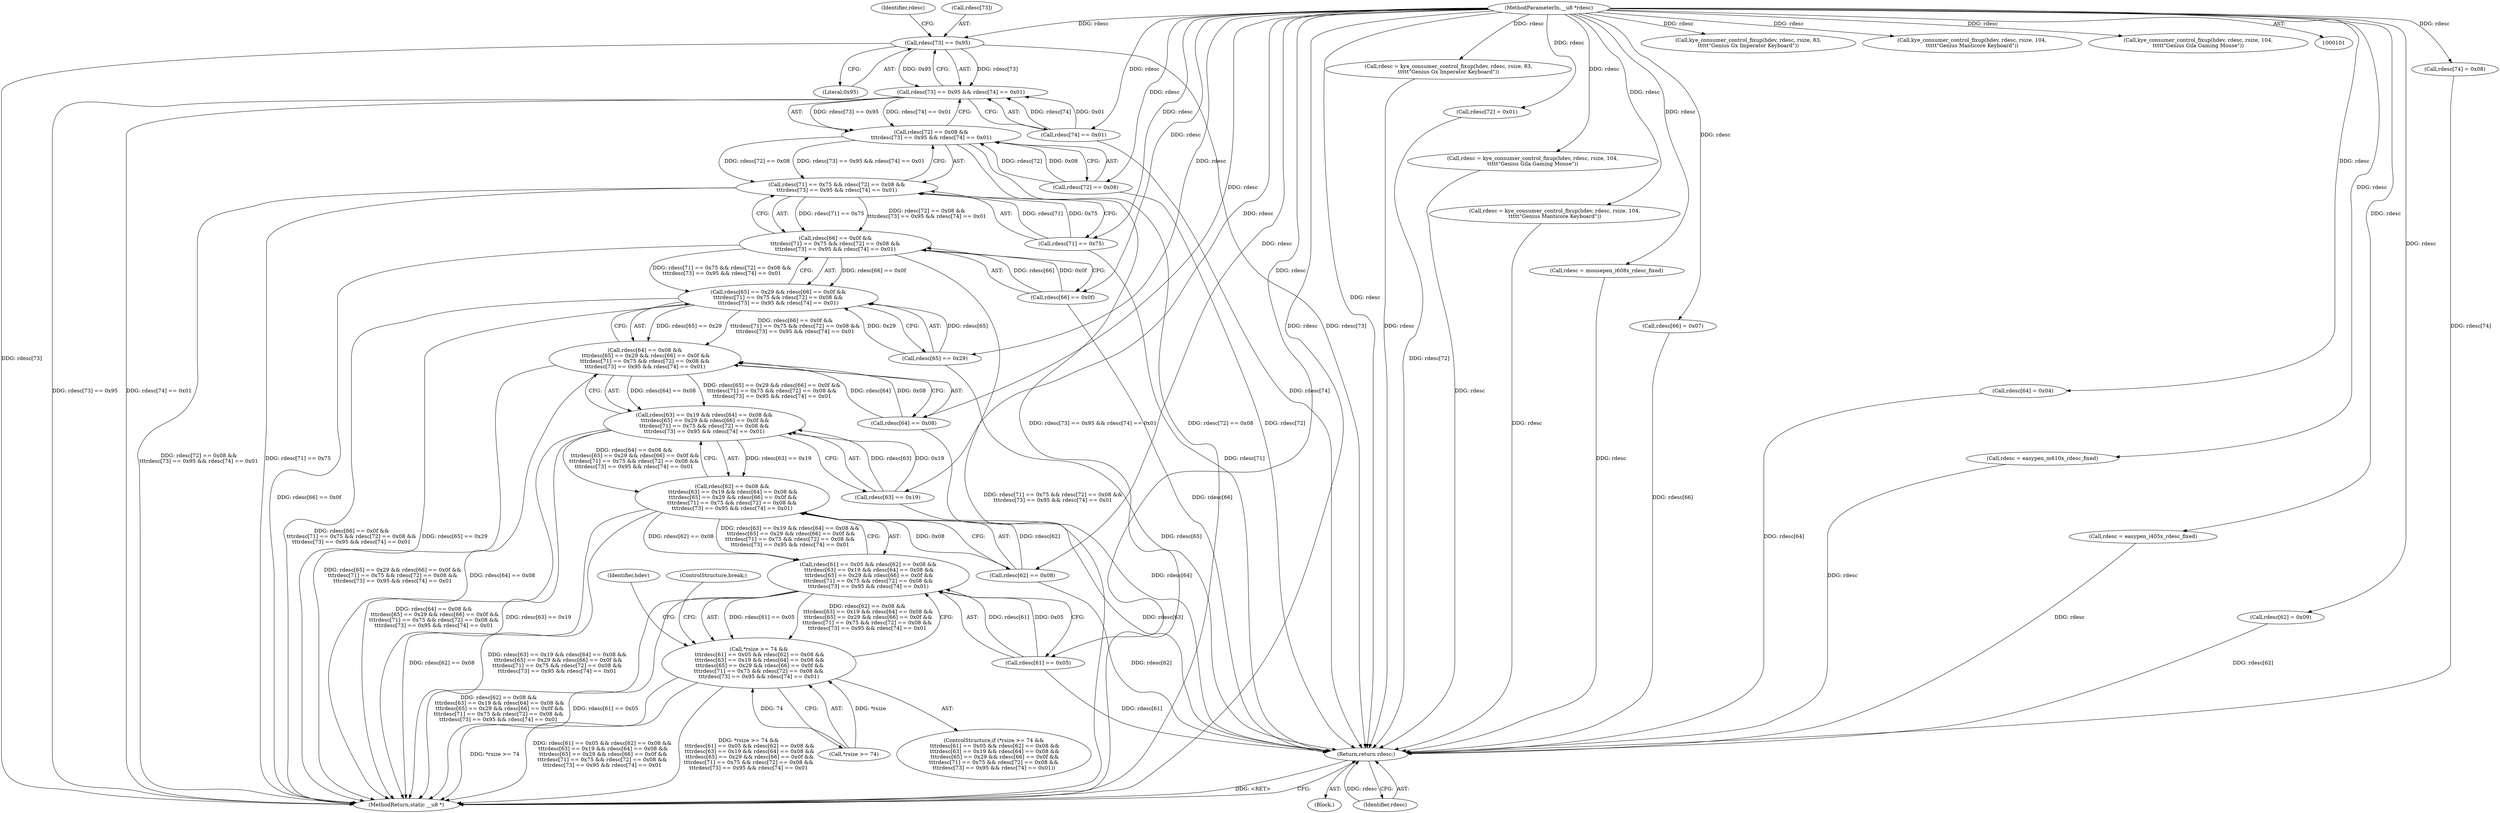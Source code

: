 digraph "0_linux_4ab25786c87eb20857bbb715c3ae34ec8fd6a214_0@pointer" {
"1000167" [label="(Call,rdesc[73] == 0x95)"];
"1000103" [label="(MethodParameterIn,__u8 *rdesc)"];
"1000166" [label="(Call,rdesc[73] == 0x95 && rdesc[74] == 0x01)"];
"1000160" [label="(Call,rdesc[72] == 0x08 &&\n\t\t\trdesc[73] == 0x95 && rdesc[74] == 0x01)"];
"1000154" [label="(Call,rdesc[71] == 0x75 && rdesc[72] == 0x08 &&\n\t\t\trdesc[73] == 0x95 && rdesc[74] == 0x01)"];
"1000148" [label="(Call,rdesc[66] == 0x0f &&\n\t\t\trdesc[71] == 0x75 && rdesc[72] == 0x08 &&\n\t\t\trdesc[73] == 0x95 && rdesc[74] == 0x01)"];
"1000142" [label="(Call,rdesc[65] == 0x29 && rdesc[66] == 0x0f &&\n\t\t\trdesc[71] == 0x75 && rdesc[72] == 0x08 &&\n\t\t\trdesc[73] == 0x95 && rdesc[74] == 0x01)"];
"1000136" [label="(Call,rdesc[64] == 0x08 &&\n \t\t\trdesc[65] == 0x29 && rdesc[66] == 0x0f &&\n\t\t\trdesc[71] == 0x75 && rdesc[72] == 0x08 &&\n\t\t\trdesc[73] == 0x95 && rdesc[74] == 0x01)"];
"1000130" [label="(Call,rdesc[63] == 0x19 && rdesc[64] == 0x08 &&\n \t\t\trdesc[65] == 0x29 && rdesc[66] == 0x0f &&\n\t\t\trdesc[71] == 0x75 && rdesc[72] == 0x08 &&\n\t\t\trdesc[73] == 0x95 && rdesc[74] == 0x01)"];
"1000124" [label="(Call,rdesc[62] == 0x08 &&\n \t\t\trdesc[63] == 0x19 && rdesc[64] == 0x08 &&\n \t\t\trdesc[65] == 0x29 && rdesc[66] == 0x0f &&\n\t\t\trdesc[71] == 0x75 && rdesc[72] == 0x08 &&\n\t\t\trdesc[73] == 0x95 && rdesc[74] == 0x01)"];
"1000118" [label="(Call,rdesc[61] == 0x05 && rdesc[62] == 0x08 &&\n \t\t\trdesc[63] == 0x19 && rdesc[64] == 0x08 &&\n \t\t\trdesc[65] == 0x29 && rdesc[66] == 0x0f &&\n\t\t\trdesc[71] == 0x75 && rdesc[72] == 0x08 &&\n\t\t\trdesc[73] == 0x95 && rdesc[74] == 0x01)"];
"1000113" [label="(Call,*rsize >= 74 &&\n \t\t\trdesc[61] == 0x05 && rdesc[62] == 0x08 &&\n \t\t\trdesc[63] == 0x19 && rdesc[64] == 0x08 &&\n \t\t\trdesc[65] == 0x29 && rdesc[66] == 0x0f &&\n\t\t\trdesc[71] == 0x75 && rdesc[72] == 0x08 &&\n\t\t\trdesc[73] == 0x95 && rdesc[74] == 0x01)"];
"1000285" [label="(Return,return rdesc;)"];
"1000285" [label="(Return,return rdesc;)"];
"1000268" [label="(Call,kye_consumer_control_fixup(hdev, rdesc, rsize, 83,\n\t\t\t\t\t\"Genius Gx Imperator Keyboard\"))"];
"1000130" [label="(Call,rdesc[63] == 0x19 && rdesc[64] == 0x08 &&\n \t\t\trdesc[65] == 0x29 && rdesc[66] == 0x0f &&\n\t\t\trdesc[71] == 0x75 && rdesc[72] == 0x08 &&\n\t\t\trdesc[73] == 0x95 && rdesc[74] == 0x01)"];
"1000206" [label="(ControlStructure,break;)"];
"1000142" [label="(Call,rdesc[65] == 0x29 && rdesc[66] == 0x0f &&\n\t\t\trdesc[71] == 0x75 && rdesc[72] == 0x08 &&\n\t\t\trdesc[73] == 0x95 && rdesc[74] == 0x01)"];
"1000125" [label="(Call,rdesc[62] == 0x08)"];
"1000179" [label="(Identifier,hdev)"];
"1000278" [label="(Call,kye_consumer_control_fixup(hdev, rdesc, rsize, 104,\n\t\t\t\t\t\"Genius Manticore Keyboard\"))"];
"1000114" [label="(Call,*rsize >= 74)"];
"1000136" [label="(Call,rdesc[64] == 0x08 &&\n \t\t\trdesc[65] == 0x29 && rdesc[66] == 0x0f &&\n\t\t\trdesc[71] == 0x75 && rdesc[72] == 0x08 &&\n\t\t\trdesc[73] == 0x95 && rdesc[74] == 0x01)"];
"1000167" [label="(Call,rdesc[73] == 0x95)"];
"1000286" [label="(Identifier,rdesc)"];
"1000266" [label="(Call,rdesc = kye_consumer_control_fixup(hdev, rdesc, rsize, 83,\n\t\t\t\t\t\"Genius Gx Imperator Keyboard\"))"];
"1000166" [label="(Call,rdesc[73] == 0x95 && rdesc[74] == 0x01)"];
"1000196" [label="(Call,rdesc[72] = 0x01)"];
"1000174" [label="(Identifier,rdesc)"];
"1000119" [label="(Call,rdesc[61] == 0x05)"];
"1000256" [label="(Call,rdesc = kye_consumer_control_fixup(hdev, rdesc, rsize, 104,\n\t\t\t\t\t\"Genius Gila Gaming Mouse\"))"];
"1000124" [label="(Call,rdesc[62] == 0x08 &&\n \t\t\trdesc[63] == 0x19 && rdesc[64] == 0x08 &&\n \t\t\trdesc[65] == 0x29 && rdesc[66] == 0x0f &&\n\t\t\trdesc[71] == 0x75 && rdesc[72] == 0x08 &&\n\t\t\trdesc[73] == 0x95 && rdesc[74] == 0x01)"];
"1000258" [label="(Call,kye_consumer_control_fixup(hdev, rdesc, rsize, 104,\n\t\t\t\t\t\"Genius Gila Gaming Mouse\"))"];
"1000118" [label="(Call,rdesc[61] == 0x05 && rdesc[62] == 0x08 &&\n \t\t\trdesc[63] == 0x19 && rdesc[64] == 0x08 &&\n \t\t\trdesc[65] == 0x29 && rdesc[66] == 0x0f &&\n\t\t\trdesc[71] == 0x75 && rdesc[72] == 0x08 &&\n\t\t\trdesc[73] == 0x95 && rdesc[74] == 0x01)"];
"1000113" [label="(Call,*rsize >= 74 &&\n \t\t\trdesc[61] == 0x05 && rdesc[62] == 0x08 &&\n \t\t\trdesc[63] == 0x19 && rdesc[64] == 0x08 &&\n \t\t\trdesc[65] == 0x29 && rdesc[66] == 0x0f &&\n\t\t\trdesc[71] == 0x75 && rdesc[72] == 0x08 &&\n\t\t\trdesc[73] == 0x95 && rdesc[74] == 0x01)"];
"1000276" [label="(Call,rdesc = kye_consumer_control_fixup(hdev, rdesc, rsize, 104,\n\t\t\t\t\t\"Genius Manticore Keyboard\"))"];
"1000230" [label="(Call,rdesc = mousepen_i608x_rdesc_fixed)"];
"1000191" [label="(Call,rdesc[66] = 0x07)"];
"1000186" [label="(Call,rdesc[64] = 0x04)"];
"1000137" [label="(Call,rdesc[64] == 0x08)"];
"1000168" [label="(Call,rdesc[73])"];
"1000131" [label="(Call,rdesc[63] == 0x19)"];
"1000112" [label="(ControlStructure,if (*rsize >= 74 &&\n \t\t\trdesc[61] == 0x05 && rdesc[62] == 0x08 &&\n \t\t\trdesc[63] == 0x19 && rdesc[64] == 0x08 &&\n \t\t\trdesc[65] == 0x29 && rdesc[66] == 0x0f &&\n\t\t\trdesc[71] == 0x75 && rdesc[72] == 0x08 &&\n\t\t\trdesc[73] == 0x95 && rdesc[74] == 0x01))"];
"1000246" [label="(Call,rdesc = easypen_m610x_rdesc_fixed)"];
"1000287" [label="(MethodReturn,static __u8 *)"];
"1000149" [label="(Call,rdesc[66] == 0x0f)"];
"1000172" [label="(Call,rdesc[74] == 0x01)"];
"1000161" [label="(Call,rdesc[72] == 0x08)"];
"1000214" [label="(Call,rdesc = easypen_i405x_rdesc_fixed)"];
"1000181" [label="(Call,rdesc[62] = 0x09)"];
"1000201" [label="(Call,rdesc[74] = 0x08)"];
"1000155" [label="(Call,rdesc[71] == 0x75)"];
"1000171" [label="(Literal,0x95)"];
"1000148" [label="(Call,rdesc[66] == 0x0f &&\n\t\t\trdesc[71] == 0x75 && rdesc[72] == 0x08 &&\n\t\t\trdesc[73] == 0x95 && rdesc[74] == 0x01)"];
"1000103" [label="(MethodParameterIn,__u8 *rdesc)"];
"1000143" [label="(Call,rdesc[65] == 0x29)"];
"1000160" [label="(Call,rdesc[72] == 0x08 &&\n\t\t\trdesc[73] == 0x95 && rdesc[74] == 0x01)"];
"1000154" [label="(Call,rdesc[71] == 0x75 && rdesc[72] == 0x08 &&\n\t\t\trdesc[73] == 0x95 && rdesc[74] == 0x01)"];
"1000105" [label="(Block,)"];
"1000167" -> "1000166"  [label="AST: "];
"1000167" -> "1000171"  [label="CFG: "];
"1000168" -> "1000167"  [label="AST: "];
"1000171" -> "1000167"  [label="AST: "];
"1000174" -> "1000167"  [label="CFG: "];
"1000166" -> "1000167"  [label="CFG: "];
"1000167" -> "1000287"  [label="DDG: rdesc[73]"];
"1000167" -> "1000166"  [label="DDG: rdesc[73]"];
"1000167" -> "1000166"  [label="DDG: 0x95"];
"1000103" -> "1000167"  [label="DDG: rdesc"];
"1000167" -> "1000285"  [label="DDG: rdesc[73]"];
"1000103" -> "1000101"  [label="AST: "];
"1000103" -> "1000287"  [label="DDG: rdesc"];
"1000103" -> "1000119"  [label="DDG: rdesc"];
"1000103" -> "1000125"  [label="DDG: rdesc"];
"1000103" -> "1000131"  [label="DDG: rdesc"];
"1000103" -> "1000137"  [label="DDG: rdesc"];
"1000103" -> "1000143"  [label="DDG: rdesc"];
"1000103" -> "1000149"  [label="DDG: rdesc"];
"1000103" -> "1000155"  [label="DDG: rdesc"];
"1000103" -> "1000161"  [label="DDG: rdesc"];
"1000103" -> "1000172"  [label="DDG: rdesc"];
"1000103" -> "1000181"  [label="DDG: rdesc"];
"1000103" -> "1000186"  [label="DDG: rdesc"];
"1000103" -> "1000191"  [label="DDG: rdesc"];
"1000103" -> "1000196"  [label="DDG: rdesc"];
"1000103" -> "1000201"  [label="DDG: rdesc"];
"1000103" -> "1000214"  [label="DDG: rdesc"];
"1000103" -> "1000230"  [label="DDG: rdesc"];
"1000103" -> "1000246"  [label="DDG: rdesc"];
"1000103" -> "1000256"  [label="DDG: rdesc"];
"1000103" -> "1000258"  [label="DDG: rdesc"];
"1000103" -> "1000266"  [label="DDG: rdesc"];
"1000103" -> "1000268"  [label="DDG: rdesc"];
"1000103" -> "1000276"  [label="DDG: rdesc"];
"1000103" -> "1000278"  [label="DDG: rdesc"];
"1000103" -> "1000285"  [label="DDG: rdesc"];
"1000166" -> "1000160"  [label="AST: "];
"1000166" -> "1000172"  [label="CFG: "];
"1000172" -> "1000166"  [label="AST: "];
"1000160" -> "1000166"  [label="CFG: "];
"1000166" -> "1000287"  [label="DDG: rdesc[74] == 0x01"];
"1000166" -> "1000287"  [label="DDG: rdesc[73] == 0x95"];
"1000166" -> "1000160"  [label="DDG: rdesc[73] == 0x95"];
"1000166" -> "1000160"  [label="DDG: rdesc[74] == 0x01"];
"1000172" -> "1000166"  [label="DDG: rdesc[74]"];
"1000172" -> "1000166"  [label="DDG: 0x01"];
"1000160" -> "1000154"  [label="AST: "];
"1000160" -> "1000161"  [label="CFG: "];
"1000161" -> "1000160"  [label="AST: "];
"1000154" -> "1000160"  [label="CFG: "];
"1000160" -> "1000287"  [label="DDG: rdesc[73] == 0x95 && rdesc[74] == 0x01"];
"1000160" -> "1000287"  [label="DDG: rdesc[72] == 0x08"];
"1000160" -> "1000154"  [label="DDG: rdesc[72] == 0x08"];
"1000160" -> "1000154"  [label="DDG: rdesc[73] == 0x95 && rdesc[74] == 0x01"];
"1000161" -> "1000160"  [label="DDG: rdesc[72]"];
"1000161" -> "1000160"  [label="DDG: 0x08"];
"1000154" -> "1000148"  [label="AST: "];
"1000154" -> "1000155"  [label="CFG: "];
"1000155" -> "1000154"  [label="AST: "];
"1000148" -> "1000154"  [label="CFG: "];
"1000154" -> "1000287"  [label="DDG: rdesc[72] == 0x08 &&\n\t\t\trdesc[73] == 0x95 && rdesc[74] == 0x01"];
"1000154" -> "1000287"  [label="DDG: rdesc[71] == 0x75"];
"1000154" -> "1000148"  [label="DDG: rdesc[71] == 0x75"];
"1000154" -> "1000148"  [label="DDG: rdesc[72] == 0x08 &&\n\t\t\trdesc[73] == 0x95 && rdesc[74] == 0x01"];
"1000155" -> "1000154"  [label="DDG: rdesc[71]"];
"1000155" -> "1000154"  [label="DDG: 0x75"];
"1000148" -> "1000142"  [label="AST: "];
"1000148" -> "1000149"  [label="CFG: "];
"1000149" -> "1000148"  [label="AST: "];
"1000142" -> "1000148"  [label="CFG: "];
"1000148" -> "1000287"  [label="DDG: rdesc[66] == 0x0f"];
"1000148" -> "1000287"  [label="DDG: rdesc[71] == 0x75 && rdesc[72] == 0x08 &&\n\t\t\trdesc[73] == 0x95 && rdesc[74] == 0x01"];
"1000148" -> "1000142"  [label="DDG: rdesc[66] == 0x0f"];
"1000148" -> "1000142"  [label="DDG: rdesc[71] == 0x75 && rdesc[72] == 0x08 &&\n\t\t\trdesc[73] == 0x95 && rdesc[74] == 0x01"];
"1000149" -> "1000148"  [label="DDG: rdesc[66]"];
"1000149" -> "1000148"  [label="DDG: 0x0f"];
"1000142" -> "1000136"  [label="AST: "];
"1000142" -> "1000143"  [label="CFG: "];
"1000143" -> "1000142"  [label="AST: "];
"1000136" -> "1000142"  [label="CFG: "];
"1000142" -> "1000287"  [label="DDG: rdesc[66] == 0x0f &&\n\t\t\trdesc[71] == 0x75 && rdesc[72] == 0x08 &&\n\t\t\trdesc[73] == 0x95 && rdesc[74] == 0x01"];
"1000142" -> "1000287"  [label="DDG: rdesc[65] == 0x29"];
"1000142" -> "1000136"  [label="DDG: rdesc[65] == 0x29"];
"1000142" -> "1000136"  [label="DDG: rdesc[66] == 0x0f &&\n\t\t\trdesc[71] == 0x75 && rdesc[72] == 0x08 &&\n\t\t\trdesc[73] == 0x95 && rdesc[74] == 0x01"];
"1000143" -> "1000142"  [label="DDG: rdesc[65]"];
"1000143" -> "1000142"  [label="DDG: 0x29"];
"1000136" -> "1000130"  [label="AST: "];
"1000136" -> "1000137"  [label="CFG: "];
"1000137" -> "1000136"  [label="AST: "];
"1000130" -> "1000136"  [label="CFG: "];
"1000136" -> "1000287"  [label="DDG: rdesc[65] == 0x29 && rdesc[66] == 0x0f &&\n\t\t\trdesc[71] == 0x75 && rdesc[72] == 0x08 &&\n\t\t\trdesc[73] == 0x95 && rdesc[74] == 0x01"];
"1000136" -> "1000287"  [label="DDG: rdesc[64] == 0x08"];
"1000136" -> "1000130"  [label="DDG: rdesc[64] == 0x08"];
"1000136" -> "1000130"  [label="DDG: rdesc[65] == 0x29 && rdesc[66] == 0x0f &&\n\t\t\trdesc[71] == 0x75 && rdesc[72] == 0x08 &&\n\t\t\trdesc[73] == 0x95 && rdesc[74] == 0x01"];
"1000137" -> "1000136"  [label="DDG: rdesc[64]"];
"1000137" -> "1000136"  [label="DDG: 0x08"];
"1000130" -> "1000124"  [label="AST: "];
"1000130" -> "1000131"  [label="CFG: "];
"1000131" -> "1000130"  [label="AST: "];
"1000124" -> "1000130"  [label="CFG: "];
"1000130" -> "1000287"  [label="DDG: rdesc[64] == 0x08 &&\n \t\t\trdesc[65] == 0x29 && rdesc[66] == 0x0f &&\n\t\t\trdesc[71] == 0x75 && rdesc[72] == 0x08 &&\n\t\t\trdesc[73] == 0x95 && rdesc[74] == 0x01"];
"1000130" -> "1000287"  [label="DDG: rdesc[63] == 0x19"];
"1000130" -> "1000124"  [label="DDG: rdesc[63] == 0x19"];
"1000130" -> "1000124"  [label="DDG: rdesc[64] == 0x08 &&\n \t\t\trdesc[65] == 0x29 && rdesc[66] == 0x0f &&\n\t\t\trdesc[71] == 0x75 && rdesc[72] == 0x08 &&\n\t\t\trdesc[73] == 0x95 && rdesc[74] == 0x01"];
"1000131" -> "1000130"  [label="DDG: rdesc[63]"];
"1000131" -> "1000130"  [label="DDG: 0x19"];
"1000124" -> "1000118"  [label="AST: "];
"1000124" -> "1000125"  [label="CFG: "];
"1000125" -> "1000124"  [label="AST: "];
"1000118" -> "1000124"  [label="CFG: "];
"1000124" -> "1000287"  [label="DDG: rdesc[63] == 0x19 && rdesc[64] == 0x08 &&\n \t\t\trdesc[65] == 0x29 && rdesc[66] == 0x0f &&\n\t\t\trdesc[71] == 0x75 && rdesc[72] == 0x08 &&\n\t\t\trdesc[73] == 0x95 && rdesc[74] == 0x01"];
"1000124" -> "1000287"  [label="DDG: rdesc[62] == 0x08"];
"1000124" -> "1000118"  [label="DDG: rdesc[62] == 0x08"];
"1000124" -> "1000118"  [label="DDG: rdesc[63] == 0x19 && rdesc[64] == 0x08 &&\n \t\t\trdesc[65] == 0x29 && rdesc[66] == 0x0f &&\n\t\t\trdesc[71] == 0x75 && rdesc[72] == 0x08 &&\n\t\t\trdesc[73] == 0x95 && rdesc[74] == 0x01"];
"1000125" -> "1000124"  [label="DDG: rdesc[62]"];
"1000125" -> "1000124"  [label="DDG: 0x08"];
"1000118" -> "1000113"  [label="AST: "];
"1000118" -> "1000119"  [label="CFG: "];
"1000119" -> "1000118"  [label="AST: "];
"1000113" -> "1000118"  [label="CFG: "];
"1000118" -> "1000287"  [label="DDG: rdesc[61] == 0x05"];
"1000118" -> "1000287"  [label="DDG: rdesc[62] == 0x08 &&\n \t\t\trdesc[63] == 0x19 && rdesc[64] == 0x08 &&\n \t\t\trdesc[65] == 0x29 && rdesc[66] == 0x0f &&\n\t\t\trdesc[71] == 0x75 && rdesc[72] == 0x08 &&\n\t\t\trdesc[73] == 0x95 && rdesc[74] == 0x01"];
"1000118" -> "1000113"  [label="DDG: rdesc[61] == 0x05"];
"1000118" -> "1000113"  [label="DDG: rdesc[62] == 0x08 &&\n \t\t\trdesc[63] == 0x19 && rdesc[64] == 0x08 &&\n \t\t\trdesc[65] == 0x29 && rdesc[66] == 0x0f &&\n\t\t\trdesc[71] == 0x75 && rdesc[72] == 0x08 &&\n\t\t\trdesc[73] == 0x95 && rdesc[74] == 0x01"];
"1000119" -> "1000118"  [label="DDG: rdesc[61]"];
"1000119" -> "1000118"  [label="DDG: 0x05"];
"1000113" -> "1000112"  [label="AST: "];
"1000113" -> "1000114"  [label="CFG: "];
"1000114" -> "1000113"  [label="AST: "];
"1000179" -> "1000113"  [label="CFG: "];
"1000206" -> "1000113"  [label="CFG: "];
"1000113" -> "1000287"  [label="DDG: *rsize >= 74"];
"1000113" -> "1000287"  [label="DDG: rdesc[61] == 0x05 && rdesc[62] == 0x08 &&\n \t\t\trdesc[63] == 0x19 && rdesc[64] == 0x08 &&\n \t\t\trdesc[65] == 0x29 && rdesc[66] == 0x0f &&\n\t\t\trdesc[71] == 0x75 && rdesc[72] == 0x08 &&\n\t\t\trdesc[73] == 0x95 && rdesc[74] == 0x01"];
"1000113" -> "1000287"  [label="DDG: *rsize >= 74 &&\n \t\t\trdesc[61] == 0x05 && rdesc[62] == 0x08 &&\n \t\t\trdesc[63] == 0x19 && rdesc[64] == 0x08 &&\n \t\t\trdesc[65] == 0x29 && rdesc[66] == 0x0f &&\n\t\t\trdesc[71] == 0x75 && rdesc[72] == 0x08 &&\n\t\t\trdesc[73] == 0x95 && rdesc[74] == 0x01"];
"1000114" -> "1000113"  [label="DDG: *rsize"];
"1000114" -> "1000113"  [label="DDG: 74"];
"1000285" -> "1000105"  [label="AST: "];
"1000285" -> "1000286"  [label="CFG: "];
"1000286" -> "1000285"  [label="AST: "];
"1000287" -> "1000285"  [label="CFG: "];
"1000285" -> "1000287"  [label="DDG: <RET>"];
"1000286" -> "1000285"  [label="DDG: rdesc"];
"1000181" -> "1000285"  [label="DDG: rdesc[62]"];
"1000186" -> "1000285"  [label="DDG: rdesc[64]"];
"1000131" -> "1000285"  [label="DDG: rdesc[63]"];
"1000230" -> "1000285"  [label="DDG: rdesc"];
"1000196" -> "1000285"  [label="DDG: rdesc[72]"];
"1000276" -> "1000285"  [label="DDG: rdesc"];
"1000161" -> "1000285"  [label="DDG: rdesc[72]"];
"1000191" -> "1000285"  [label="DDG: rdesc[66]"];
"1000246" -> "1000285"  [label="DDG: rdesc"];
"1000201" -> "1000285"  [label="DDG: rdesc[74]"];
"1000125" -> "1000285"  [label="DDG: rdesc[62]"];
"1000143" -> "1000285"  [label="DDG: rdesc[65]"];
"1000266" -> "1000285"  [label="DDG: rdesc"];
"1000119" -> "1000285"  [label="DDG: rdesc[61]"];
"1000172" -> "1000285"  [label="DDG: rdesc[74]"];
"1000214" -> "1000285"  [label="DDG: rdesc"];
"1000149" -> "1000285"  [label="DDG: rdesc[66]"];
"1000256" -> "1000285"  [label="DDG: rdesc"];
"1000155" -> "1000285"  [label="DDG: rdesc[71]"];
"1000137" -> "1000285"  [label="DDG: rdesc[64]"];
}
